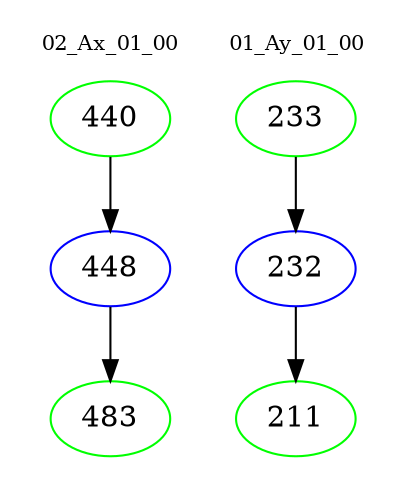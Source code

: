 digraph{
subgraph cluster_0 {
color = white
label = "02_Ax_01_00";
fontsize=10;
T0_440 [label="440", color="green"]
T0_440 -> T0_448 [color="black"]
T0_448 [label="448", color="blue"]
T0_448 -> T0_483 [color="black"]
T0_483 [label="483", color="green"]
}
subgraph cluster_1 {
color = white
label = "01_Ay_01_00";
fontsize=10;
T1_233 [label="233", color="green"]
T1_233 -> T1_232 [color="black"]
T1_232 [label="232", color="blue"]
T1_232 -> T1_211 [color="black"]
T1_211 [label="211", color="green"]
}
}
